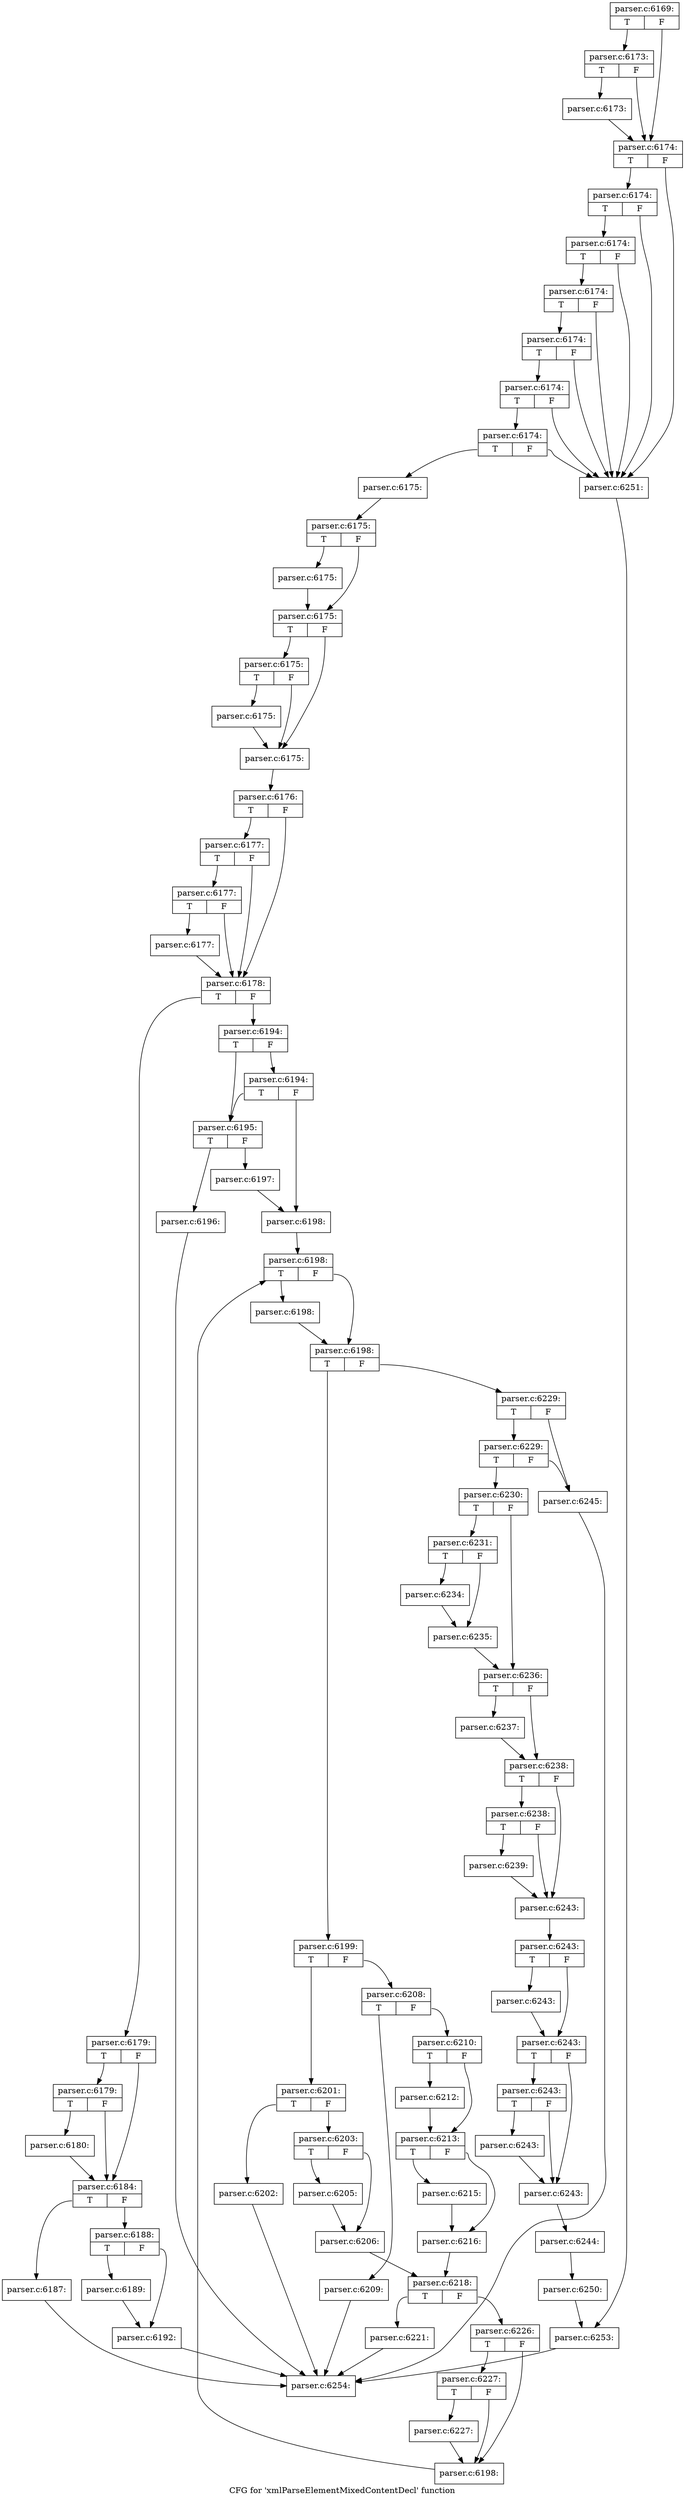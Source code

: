 digraph "CFG for 'xmlParseElementMixedContentDecl' function" {
	label="CFG for 'xmlParseElementMixedContentDecl' function";

	Node0x4597b30 [shape=record,label="{parser.c:6169:|{<s0>T|<s1>F}}"];
	Node0x4597b30:s0 -> Node0x4599200;
	Node0x4597b30:s1 -> Node0x45991b0;
	Node0x4599200 [shape=record,label="{parser.c:6173:|{<s0>T|<s1>F}}"];
	Node0x4599200:s0 -> Node0x4599160;
	Node0x4599200:s1 -> Node0x45991b0;
	Node0x4599160 [shape=record,label="{parser.c:6173:}"];
	Node0x4599160 -> Node0x45991b0;
	Node0x45991b0 [shape=record,label="{parser.c:6174:|{<s0>T|<s1>F}}"];
	Node0x45991b0:s0 -> Node0x459a0a0;
	Node0x45991b0:s1 -> Node0x4599e90;
	Node0x459a0a0 [shape=record,label="{parser.c:6174:|{<s0>T|<s1>F}}"];
	Node0x459a0a0:s0 -> Node0x459a050;
	Node0x459a0a0:s1 -> Node0x4599e90;
	Node0x459a050 [shape=record,label="{parser.c:6174:|{<s0>T|<s1>F}}"];
	Node0x459a050:s0 -> Node0x459a000;
	Node0x459a050:s1 -> Node0x4599e90;
	Node0x459a000 [shape=record,label="{parser.c:6174:|{<s0>T|<s1>F}}"];
	Node0x459a000:s0 -> Node0x4599fb0;
	Node0x459a000:s1 -> Node0x4599e90;
	Node0x4599fb0 [shape=record,label="{parser.c:6174:|{<s0>T|<s1>F}}"];
	Node0x4599fb0:s0 -> Node0x4599f60;
	Node0x4599fb0:s1 -> Node0x4599e90;
	Node0x4599f60 [shape=record,label="{parser.c:6174:|{<s0>T|<s1>F}}"];
	Node0x4599f60:s0 -> Node0x4599ee0;
	Node0x4599f60:s1 -> Node0x4599e90;
	Node0x4599ee0 [shape=record,label="{parser.c:6174:|{<s0>T|<s1>F}}"];
	Node0x4599ee0:s0 -> Node0x4599df0;
	Node0x4599ee0:s1 -> Node0x4599e90;
	Node0x4599df0 [shape=record,label="{parser.c:6175:}"];
	Node0x4599df0 -> Node0x459c440;
	Node0x459c440 [shape=record,label="{parser.c:6175:|{<s0>T|<s1>F}}"];
	Node0x459c440:s0 -> Node0x459ce50;
	Node0x459c440:s1 -> Node0x459cea0;
	Node0x459ce50 [shape=record,label="{parser.c:6175:}"];
	Node0x459ce50 -> Node0x459cea0;
	Node0x459cea0 [shape=record,label="{parser.c:6175:|{<s0>T|<s1>F}}"];
	Node0x459cea0:s0 -> Node0x459d580;
	Node0x459cea0:s1 -> Node0x459d530;
	Node0x459d580 [shape=record,label="{parser.c:6175:|{<s0>T|<s1>F}}"];
	Node0x459d580:s0 -> Node0x459d4e0;
	Node0x459d580:s1 -> Node0x459d530;
	Node0x459d4e0 [shape=record,label="{parser.c:6175:}"];
	Node0x459d4e0 -> Node0x459d530;
	Node0x459d530 [shape=record,label="{parser.c:6175:}"];
	Node0x459d530 -> Node0x459c3a0;
	Node0x459c3a0 [shape=record,label="{parser.c:6176:|{<s0>T|<s1>F}}"];
	Node0x459c3a0:s0 -> Node0x459e150;
	Node0x459c3a0:s1 -> Node0x459e080;
	Node0x459e150 [shape=record,label="{parser.c:6177:|{<s0>T|<s1>F}}"];
	Node0x459e150:s0 -> Node0x459e0d0;
	Node0x459e150:s1 -> Node0x459e080;
	Node0x459e0d0 [shape=record,label="{parser.c:6177:|{<s0>T|<s1>F}}"];
	Node0x459e0d0:s0 -> Node0x459c3f0;
	Node0x459e0d0:s1 -> Node0x459e080;
	Node0x459c3f0 [shape=record,label="{parser.c:6177:}"];
	Node0x459c3f0 -> Node0x459e080;
	Node0x459e080 [shape=record,label="{parser.c:6178:|{<s0>T|<s1>F}}"];
	Node0x459e080:s0 -> Node0x459f420;
	Node0x459e080:s1 -> Node0x459f470;
	Node0x459f420 [shape=record,label="{parser.c:6179:|{<s0>T|<s1>F}}"];
	Node0x459f420:s0 -> Node0x459fb90;
	Node0x459f420:s1 -> Node0x459fb40;
	Node0x459fb90 [shape=record,label="{parser.c:6179:|{<s0>T|<s1>F}}"];
	Node0x459fb90:s0 -> Node0x459faf0;
	Node0x459fb90:s1 -> Node0x459fb40;
	Node0x459faf0 [shape=record,label="{parser.c:6180:}"];
	Node0x459faf0 -> Node0x459fb40;
	Node0x459fb40 [shape=record,label="{parser.c:6184:|{<s0>T|<s1>F}}"];
	Node0x459fb40:s0 -> Node0x45a1390;
	Node0x459fb40:s1 -> Node0x45a16c0;
	Node0x45a1390 [shape=record,label="{parser.c:6187:}"];
	Node0x45a1390 -> Node0x4597de0;
	Node0x45a16c0 [shape=record,label="{parser.c:6188:|{<s0>T|<s1>F}}"];
	Node0x45a16c0:s0 -> Node0x45a1b70;
	Node0x45a16c0:s1 -> Node0x45a1bc0;
	Node0x45a1b70 [shape=record,label="{parser.c:6189:}"];
	Node0x45a1b70 -> Node0x45a1bc0;
	Node0x45a1bc0 [shape=record,label="{parser.c:6192:}"];
	Node0x45a1bc0 -> Node0x4597de0;
	Node0x459f470 [shape=record,label="{parser.c:6194:|{<s0>T|<s1>F}}"];
	Node0x459f470:s0 -> Node0x45a2750;
	Node0x459f470:s1 -> Node0x45a27f0;
	Node0x45a27f0 [shape=record,label="{parser.c:6194:|{<s0>T|<s1>F}}"];
	Node0x45a27f0:s0 -> Node0x45a2750;
	Node0x45a27f0:s1 -> Node0x45a27a0;
	Node0x45a2750 [shape=record,label="{parser.c:6195:|{<s0>T|<s1>F}}"];
	Node0x45a2750:s0 -> Node0x45a3750;
	Node0x45a2750:s1 -> Node0x45a37a0;
	Node0x45a3750 [shape=record,label="{parser.c:6196:}"];
	Node0x45a3750 -> Node0x4597de0;
	Node0x45a37a0 [shape=record,label="{parser.c:6197:}"];
	Node0x45a37a0 -> Node0x45a27a0;
	Node0x45a27a0 [shape=record,label="{parser.c:6198:}"];
	Node0x45a27a0 -> Node0x45a3cb0;
	Node0x45a3cb0 [shape=record,label="{parser.c:6198:|{<s0>T|<s1>F}}"];
	Node0x45a3cb0:s0 -> Node0x45a3f60;
	Node0x45a3cb0:s1 -> Node0x45a3f10;
	Node0x45a3f60 [shape=record,label="{parser.c:6198:}"];
	Node0x45a3f60 -> Node0x45a3f10;
	Node0x45a3f10 [shape=record,label="{parser.c:6198:|{<s0>T|<s1>F}}"];
	Node0x45a3f10:s0 -> Node0x45a47b0;
	Node0x45a3f10:s1 -> Node0x45a3e90;
	Node0x45a47b0 [shape=record,label="{parser.c:6199:|{<s0>T|<s1>F}}"];
	Node0x45a47b0:s0 -> Node0x45a49e0;
	Node0x45a47b0:s1 -> Node0x45a4a80;
	Node0x45a49e0 [shape=record,label="{parser.c:6201:|{<s0>T|<s1>F}}"];
	Node0x45a49e0:s0 -> Node0x45a5150;
	Node0x45a49e0:s1 -> Node0x45a51a0;
	Node0x45a5150 [shape=record,label="{parser.c:6202:}"];
	Node0x45a5150 -> Node0x4597de0;
	Node0x45a51a0 [shape=record,label="{parser.c:6203:|{<s0>T|<s1>F}}"];
	Node0x45a51a0:s0 -> Node0x45a5860;
	Node0x45a51a0:s1 -> Node0x45a58b0;
	Node0x45a5860 [shape=record,label="{parser.c:6205:}"];
	Node0x45a5860 -> Node0x45a58b0;
	Node0x45a58b0 [shape=record,label="{parser.c:6206:}"];
	Node0x45a58b0 -> Node0x45a4a30;
	Node0x45a4a80 [shape=record,label="{parser.c:6208:|{<s0>T|<s1>F}}"];
	Node0x45a4a80:s0 -> Node0x45a64e0;
	Node0x45a4a80:s1 -> Node0x45a6530;
	Node0x45a64e0 [shape=record,label="{parser.c:6209:}"];
	Node0x45a64e0 -> Node0x4597de0;
	Node0x45a6530 [shape=record,label="{parser.c:6210:|{<s0>T|<s1>F}}"];
	Node0x45a6530:s0 -> Node0x45a6ed0;
	Node0x45a6530:s1 -> Node0x45a6f20;
	Node0x45a6ed0 [shape=record,label="{parser.c:6212:}"];
	Node0x45a6ed0 -> Node0x45a6f20;
	Node0x45a6f20 [shape=record,label="{parser.c:6213:|{<s0>T|<s1>F}}"];
	Node0x45a6f20:s0 -> Node0x45a7a00;
	Node0x45a6f20:s1 -> Node0x45a7a50;
	Node0x45a7a00 [shape=record,label="{parser.c:6215:}"];
	Node0x45a7a00 -> Node0x45a7a50;
	Node0x45a7a50 [shape=record,label="{parser.c:6216:}"];
	Node0x45a7a50 -> Node0x45a4a30;
	Node0x45a4a30 [shape=record,label="{parser.c:6218:|{<s0>T|<s1>F}}"];
	Node0x45a4a30:s0 -> Node0x45a85e0;
	Node0x45a4a30:s1 -> Node0x45a8630;
	Node0x45a85e0 [shape=record,label="{parser.c:6221:}"];
	Node0x45a85e0 -> Node0x4597de0;
	Node0x45a8630 [shape=record,label="{parser.c:6226:|{<s0>T|<s1>F}}"];
	Node0x45a8630:s0 -> Node0x45a9ab0;
	Node0x45a8630:s1 -> Node0x45a9730;
	Node0x45a9ab0 [shape=record,label="{parser.c:6227:|{<s0>T|<s1>F}}"];
	Node0x45a9ab0:s0 -> Node0x45a9400;
	Node0x45a9ab0:s1 -> Node0x45a9730;
	Node0x45a9400 [shape=record,label="{parser.c:6227:}"];
	Node0x45a9400 -> Node0x45a9730;
	Node0x45a9730 [shape=record,label="{parser.c:6198:}"];
	Node0x45a9730 -> Node0x45a3cb0;
	Node0x45a3e90 [shape=record,label="{parser.c:6229:|{<s0>T|<s1>F}}"];
	Node0x45a3e90:s0 -> Node0x45aa720;
	Node0x45a3e90:s1 -> Node0x45aa6d0;
	Node0x45aa720 [shape=record,label="{parser.c:6229:|{<s0>T|<s1>F}}"];
	Node0x45aa720:s0 -> Node0x45aa630;
	Node0x45aa720:s1 -> Node0x45aa6d0;
	Node0x45aa630 [shape=record,label="{parser.c:6230:|{<s0>T|<s1>F}}"];
	Node0x45aa630:s0 -> Node0x45ab1e0;
	Node0x45aa630:s1 -> Node0x45ab230;
	Node0x45ab1e0 [shape=record,label="{parser.c:6231:|{<s0>T|<s1>F}}"];
	Node0x45ab1e0:s0 -> Node0x45aba30;
	Node0x45ab1e0:s1 -> Node0x45aba80;
	Node0x45aba30 [shape=record,label="{parser.c:6234:}"];
	Node0x45aba30 -> Node0x45aba80;
	Node0x45aba80 [shape=record,label="{parser.c:6235:}"];
	Node0x45aba80 -> Node0x45ab230;
	Node0x45ab230 [shape=record,label="{parser.c:6236:|{<s0>T|<s1>F}}"];
	Node0x45ab230:s0 -> Node0x45abff0;
	Node0x45ab230:s1 -> Node0x45ac040;
	Node0x45abff0 [shape=record,label="{parser.c:6237:}"];
	Node0x45abff0 -> Node0x45ac040;
	Node0x45ac040 [shape=record,label="{parser.c:6238:|{<s0>T|<s1>F}}"];
	Node0x45ac040:s0 -> Node0x45ac710;
	Node0x45ac040:s1 -> Node0x45ac6c0;
	Node0x45ac710 [shape=record,label="{parser.c:6238:|{<s0>T|<s1>F}}"];
	Node0x45ac710:s0 -> Node0x45ac670;
	Node0x45ac710:s1 -> Node0x45ac6c0;
	Node0x45ac670 [shape=record,label="{parser.c:6239:}"];
	Node0x45ac670 -> Node0x45ac6c0;
	Node0x45ac6c0 [shape=record,label="{parser.c:6243:}"];
	Node0x45ac6c0 -> Node0x45ad3c0;
	Node0x45ad3c0 [shape=record,label="{parser.c:6243:|{<s0>T|<s1>F}}"];
	Node0x45ad3c0:s0 -> Node0x45ade90;
	Node0x45ad3c0:s1 -> Node0x45adee0;
	Node0x45ade90 [shape=record,label="{parser.c:6243:}"];
	Node0x45ade90 -> Node0x45adee0;
	Node0x45adee0 [shape=record,label="{parser.c:6243:|{<s0>T|<s1>F}}"];
	Node0x45adee0:s0 -> Node0x45ae5c0;
	Node0x45adee0:s1 -> Node0x45ae570;
	Node0x45ae5c0 [shape=record,label="{parser.c:6243:|{<s0>T|<s1>F}}"];
	Node0x45ae5c0:s0 -> Node0x45ae520;
	Node0x45ae5c0:s1 -> Node0x45ae570;
	Node0x45ae520 [shape=record,label="{parser.c:6243:}"];
	Node0x45ae520 -> Node0x45ae570;
	Node0x45ae570 [shape=record,label="{parser.c:6243:}"];
	Node0x45ae570 -> Node0x45ad320;
	Node0x45ad320 [shape=record,label="{parser.c:6244:}"];
	Node0x45ad320 -> Node0x45aa680;
	Node0x45aa6d0 [shape=record,label="{parser.c:6245:}"];
	Node0x45aa6d0 -> Node0x4597de0;
	Node0x45aa680 [shape=record,label="{parser.c:6250:}"];
	Node0x45aa680 -> Node0x4599e40;
	Node0x4599e90 [shape=record,label="{parser.c:6251:}"];
	Node0x4599e90 -> Node0x4599e40;
	Node0x4599e40 [shape=record,label="{parser.c:6253:}"];
	Node0x4599e40 -> Node0x4597de0;
	Node0x4597de0 [shape=record,label="{parser.c:6254:}"];
}
